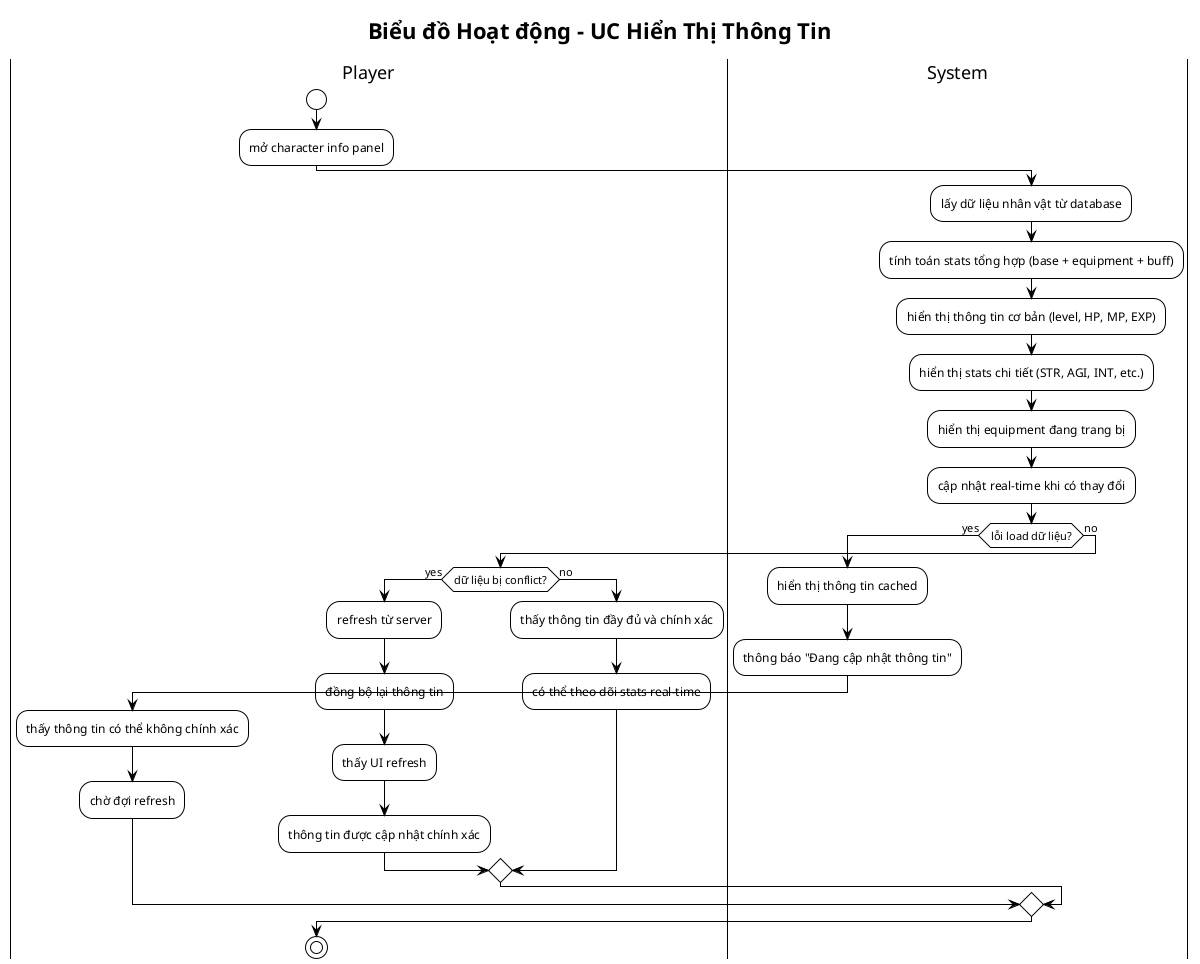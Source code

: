 @startuml Activity_UC5_Hien_Thi_Thong_Tin
!theme plain

title Biểu đồ Hoạt động - UC Hiển Thị Thông Tin

|Player|
start
:mở character info panel;

|System|
:lấy dữ liệu nhân vật từ database;
:tính toán stats tổng hợp (base + equipment + buff);
:hiển thị thông tin cơ bản (level, HP, MP, EXP);
:hiển thị stats chi tiết (STR, AGI, INT, etc.);
:hiển thị equipment đang trang bị;
:cập nhật real-time khi có thay đổi;

if (lỗi load dữ liệu?) then (yes)
  :hiển thị thông tin cached;
  :thông báo "Đang cập nhật thông tin";
  
  |Player|
  :thấy thông tin có thể không chính xác;
  :chờ đợi refresh;
  
else (no)
  if (dữ liệu bị conflict?) then (yes)
    :refresh từ server;
    :đồng bộ lại thông tin;
    
    |Player|
    :thấy UI refresh;
    :thông tin được cập nhật chính xác;
    
  else (no)
    |Player|
    :thấy thông tin đầy đủ và chính xác;
    :có thể theo dõi stats real-time;
  endif
endif

stop

@enduml


